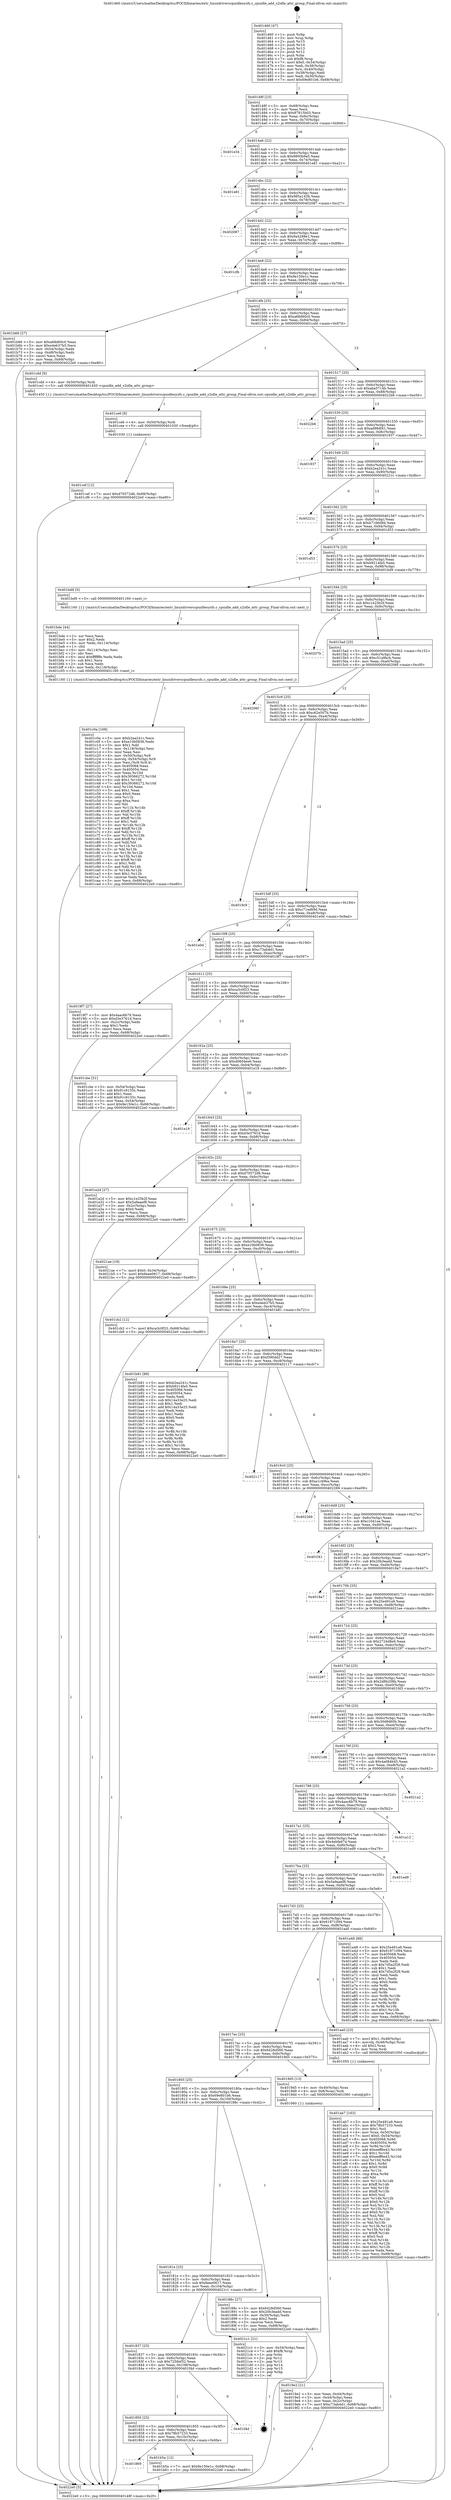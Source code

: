 digraph "0x401460" {
  label = "0x401460 (/mnt/c/Users/mathe/Desktop/tcc/POCII/binaries/extr_linuxdriverscpuidlesysfs.c_cpuidle_add_s2idle_attr_group_Final-ollvm.out::main(0))"
  labelloc = "t"
  node[shape=record]

  Entry [label="",width=0.3,height=0.3,shape=circle,fillcolor=black,style=filled]
  "0x40148f" [label="{
     0x40148f [23]\l
     | [instrs]\l
     &nbsp;&nbsp;0x40148f \<+3\>: mov -0x68(%rbp),%eax\l
     &nbsp;&nbsp;0x401492 \<+2\>: mov %eax,%ecx\l
     &nbsp;&nbsp;0x401494 \<+6\>: sub $0x87815b03,%ecx\l
     &nbsp;&nbsp;0x40149a \<+3\>: mov %eax,-0x6c(%rbp)\l
     &nbsp;&nbsp;0x40149d \<+3\>: mov %ecx,-0x70(%rbp)\l
     &nbsp;&nbsp;0x4014a0 \<+6\>: je 0000000000401e34 \<main+0x9d4\>\l
  }"]
  "0x401e34" [label="{
     0x401e34\l
  }", style=dashed]
  "0x4014a6" [label="{
     0x4014a6 [22]\l
     | [instrs]\l
     &nbsp;&nbsp;0x4014a6 \<+5\>: jmp 00000000004014ab \<main+0x4b\>\l
     &nbsp;&nbsp;0x4014ab \<+3\>: mov -0x6c(%rbp),%eax\l
     &nbsp;&nbsp;0x4014ae \<+5\>: sub $0x9800b9a5,%eax\l
     &nbsp;&nbsp;0x4014b3 \<+3\>: mov %eax,-0x74(%rbp)\l
     &nbsp;&nbsp;0x4014b6 \<+6\>: je 0000000000401e81 \<main+0xa21\>\l
  }"]
  Exit [label="",width=0.3,height=0.3,shape=circle,fillcolor=black,style=filled,peripheries=2]
  "0x401e81" [label="{
     0x401e81\l
  }", style=dashed]
  "0x4014bc" [label="{
     0x4014bc [22]\l
     | [instrs]\l
     &nbsp;&nbsp;0x4014bc \<+5\>: jmp 00000000004014c1 \<main+0x61\>\l
     &nbsp;&nbsp;0x4014c1 \<+3\>: mov -0x6c(%rbp),%eax\l
     &nbsp;&nbsp;0x4014c4 \<+5\>: sub $0x985a143b,%eax\l
     &nbsp;&nbsp;0x4014c9 \<+3\>: mov %eax,-0x78(%rbp)\l
     &nbsp;&nbsp;0x4014cc \<+6\>: je 0000000000402087 \<main+0xc27\>\l
  }"]
  "0x401cef" [label="{
     0x401cef [12]\l
     | [instrs]\l
     &nbsp;&nbsp;0x401cef \<+7\>: movl $0xd70572d6,-0x68(%rbp)\l
     &nbsp;&nbsp;0x401cf6 \<+5\>: jmp 00000000004022e0 \<main+0xe80\>\l
  }"]
  "0x402087" [label="{
     0x402087\l
  }", style=dashed]
  "0x4014d2" [label="{
     0x4014d2 [22]\l
     | [instrs]\l
     &nbsp;&nbsp;0x4014d2 \<+5\>: jmp 00000000004014d7 \<main+0x77\>\l
     &nbsp;&nbsp;0x4014d7 \<+3\>: mov -0x6c(%rbp),%eax\l
     &nbsp;&nbsp;0x4014da \<+5\>: sub $0x9a4288e1,%eax\l
     &nbsp;&nbsp;0x4014df \<+3\>: mov %eax,-0x7c(%rbp)\l
     &nbsp;&nbsp;0x4014e2 \<+6\>: je 0000000000401cfb \<main+0x89b\>\l
  }"]
  "0x401ce6" [label="{
     0x401ce6 [9]\l
     | [instrs]\l
     &nbsp;&nbsp;0x401ce6 \<+4\>: mov -0x50(%rbp),%rdi\l
     &nbsp;&nbsp;0x401cea \<+5\>: call 0000000000401030 \<free@plt\>\l
     | [calls]\l
     &nbsp;&nbsp;0x401030 \{1\} (unknown)\l
  }"]
  "0x401cfb" [label="{
     0x401cfb\l
  }", style=dashed]
  "0x4014e8" [label="{
     0x4014e8 [22]\l
     | [instrs]\l
     &nbsp;&nbsp;0x4014e8 \<+5\>: jmp 00000000004014ed \<main+0x8d\>\l
     &nbsp;&nbsp;0x4014ed \<+3\>: mov -0x6c(%rbp),%eax\l
     &nbsp;&nbsp;0x4014f0 \<+5\>: sub $0x9e150e1c,%eax\l
     &nbsp;&nbsp;0x4014f5 \<+3\>: mov %eax,-0x80(%rbp)\l
     &nbsp;&nbsp;0x4014f8 \<+6\>: je 0000000000401b66 \<main+0x706\>\l
  }"]
  "0x401c0a" [label="{
     0x401c0a [168]\l
     | [instrs]\l
     &nbsp;&nbsp;0x401c0a \<+5\>: mov $0xb2ea241c,%ecx\l
     &nbsp;&nbsp;0x401c0f \<+5\>: mov $0xe10b0836,%edx\l
     &nbsp;&nbsp;0x401c14 \<+3\>: mov $0x1,%dil\l
     &nbsp;&nbsp;0x401c17 \<+6\>: mov -0x118(%rbp),%esi\l
     &nbsp;&nbsp;0x401c1d \<+3\>: imul %eax,%esi\l
     &nbsp;&nbsp;0x401c20 \<+4\>: mov -0x50(%rbp),%r8\l
     &nbsp;&nbsp;0x401c24 \<+4\>: movslq -0x54(%rbp),%r9\l
     &nbsp;&nbsp;0x401c28 \<+4\>: mov %esi,(%r8,%r9,4)\l
     &nbsp;&nbsp;0x401c2c \<+7\>: mov 0x405068,%eax\l
     &nbsp;&nbsp;0x401c33 \<+7\>: mov 0x405054,%esi\l
     &nbsp;&nbsp;0x401c3a \<+3\>: mov %eax,%r10d\l
     &nbsp;&nbsp;0x401c3d \<+7\>: sub $0x39366272,%r10d\l
     &nbsp;&nbsp;0x401c44 \<+4\>: sub $0x1,%r10d\l
     &nbsp;&nbsp;0x401c48 \<+7\>: add $0x39366272,%r10d\l
     &nbsp;&nbsp;0x401c4f \<+4\>: imul %r10d,%eax\l
     &nbsp;&nbsp;0x401c53 \<+3\>: and $0x1,%eax\l
     &nbsp;&nbsp;0x401c56 \<+3\>: cmp $0x0,%eax\l
     &nbsp;&nbsp;0x401c59 \<+4\>: sete %r11b\l
     &nbsp;&nbsp;0x401c5d \<+3\>: cmp $0xa,%esi\l
     &nbsp;&nbsp;0x401c60 \<+3\>: setl %bl\l
     &nbsp;&nbsp;0x401c63 \<+3\>: mov %r11b,%r14b\l
     &nbsp;&nbsp;0x401c66 \<+4\>: xor $0xff,%r14b\l
     &nbsp;&nbsp;0x401c6a \<+3\>: mov %bl,%r15b\l
     &nbsp;&nbsp;0x401c6d \<+4\>: xor $0xff,%r15b\l
     &nbsp;&nbsp;0x401c71 \<+4\>: xor $0x1,%dil\l
     &nbsp;&nbsp;0x401c75 \<+3\>: mov %r14b,%r12b\l
     &nbsp;&nbsp;0x401c78 \<+4\>: and $0xff,%r12b\l
     &nbsp;&nbsp;0x401c7c \<+3\>: and %dil,%r11b\l
     &nbsp;&nbsp;0x401c7f \<+3\>: mov %r15b,%r13b\l
     &nbsp;&nbsp;0x401c82 \<+4\>: and $0xff,%r13b\l
     &nbsp;&nbsp;0x401c86 \<+3\>: and %dil,%bl\l
     &nbsp;&nbsp;0x401c89 \<+3\>: or %r11b,%r12b\l
     &nbsp;&nbsp;0x401c8c \<+3\>: or %bl,%r13b\l
     &nbsp;&nbsp;0x401c8f \<+3\>: xor %r13b,%r12b\l
     &nbsp;&nbsp;0x401c92 \<+3\>: or %r15b,%r14b\l
     &nbsp;&nbsp;0x401c95 \<+4\>: xor $0xff,%r14b\l
     &nbsp;&nbsp;0x401c99 \<+4\>: or $0x1,%dil\l
     &nbsp;&nbsp;0x401c9d \<+3\>: and %dil,%r14b\l
     &nbsp;&nbsp;0x401ca0 \<+3\>: or %r14b,%r12b\l
     &nbsp;&nbsp;0x401ca3 \<+4\>: test $0x1,%r12b\l
     &nbsp;&nbsp;0x401ca7 \<+3\>: cmovne %edx,%ecx\l
     &nbsp;&nbsp;0x401caa \<+3\>: mov %ecx,-0x68(%rbp)\l
     &nbsp;&nbsp;0x401cad \<+5\>: jmp 00000000004022e0 \<main+0xe80\>\l
  }"]
  "0x401b66" [label="{
     0x401b66 [27]\l
     | [instrs]\l
     &nbsp;&nbsp;0x401b66 \<+5\>: mov $0xa68d60c0,%eax\l
     &nbsp;&nbsp;0x401b6b \<+5\>: mov $0xe4eb37b5,%ecx\l
     &nbsp;&nbsp;0x401b70 \<+3\>: mov -0x54(%rbp),%edx\l
     &nbsp;&nbsp;0x401b73 \<+3\>: cmp -0x48(%rbp),%edx\l
     &nbsp;&nbsp;0x401b76 \<+3\>: cmovl %ecx,%eax\l
     &nbsp;&nbsp;0x401b79 \<+3\>: mov %eax,-0x68(%rbp)\l
     &nbsp;&nbsp;0x401b7c \<+5\>: jmp 00000000004022e0 \<main+0xe80\>\l
  }"]
  "0x4014fe" [label="{
     0x4014fe [25]\l
     | [instrs]\l
     &nbsp;&nbsp;0x4014fe \<+5\>: jmp 0000000000401503 \<main+0xa3\>\l
     &nbsp;&nbsp;0x401503 \<+3\>: mov -0x6c(%rbp),%eax\l
     &nbsp;&nbsp;0x401506 \<+5\>: sub $0xa68d60c0,%eax\l
     &nbsp;&nbsp;0x40150b \<+6\>: mov %eax,-0x84(%rbp)\l
     &nbsp;&nbsp;0x401511 \<+6\>: je 0000000000401cdd \<main+0x87d\>\l
  }"]
  "0x401bde" [label="{
     0x401bde [44]\l
     | [instrs]\l
     &nbsp;&nbsp;0x401bde \<+2\>: xor %ecx,%ecx\l
     &nbsp;&nbsp;0x401be0 \<+5\>: mov $0x2,%edx\l
     &nbsp;&nbsp;0x401be5 \<+6\>: mov %edx,-0x114(%rbp)\l
     &nbsp;&nbsp;0x401beb \<+1\>: cltd\l
     &nbsp;&nbsp;0x401bec \<+6\>: mov -0x114(%rbp),%esi\l
     &nbsp;&nbsp;0x401bf2 \<+2\>: idiv %esi\l
     &nbsp;&nbsp;0x401bf4 \<+6\>: imul $0xfffffffe,%edx,%edx\l
     &nbsp;&nbsp;0x401bfa \<+3\>: sub $0x1,%ecx\l
     &nbsp;&nbsp;0x401bfd \<+2\>: sub %ecx,%edx\l
     &nbsp;&nbsp;0x401bff \<+6\>: mov %edx,-0x118(%rbp)\l
     &nbsp;&nbsp;0x401c05 \<+5\>: call 0000000000401160 \<next_i\>\l
     | [calls]\l
     &nbsp;&nbsp;0x401160 \{1\} (/mnt/c/Users/mathe/Desktop/tcc/POCII/binaries/extr_linuxdriverscpuidlesysfs.c_cpuidle_add_s2idle_attr_group_Final-ollvm.out::next_i)\l
  }"]
  "0x401cdd" [label="{
     0x401cdd [9]\l
     | [instrs]\l
     &nbsp;&nbsp;0x401cdd \<+4\>: mov -0x50(%rbp),%rdi\l
     &nbsp;&nbsp;0x401ce1 \<+5\>: call 0000000000401450 \<cpuidle_add_s2idle_attr_group\>\l
     | [calls]\l
     &nbsp;&nbsp;0x401450 \{1\} (/mnt/c/Users/mathe/Desktop/tcc/POCII/binaries/extr_linuxdriverscpuidlesysfs.c_cpuidle_add_s2idle_attr_group_Final-ollvm.out::cpuidle_add_s2idle_attr_group)\l
  }"]
  "0x401517" [label="{
     0x401517 [25]\l
     | [instrs]\l
     &nbsp;&nbsp;0x401517 \<+5\>: jmp 000000000040151c \<main+0xbc\>\l
     &nbsp;&nbsp;0x40151c \<+3\>: mov -0x6c(%rbp),%eax\l
     &nbsp;&nbsp;0x40151f \<+5\>: sub $0xaba5714b,%eax\l
     &nbsp;&nbsp;0x401524 \<+6\>: mov %eax,-0x88(%rbp)\l
     &nbsp;&nbsp;0x40152a \<+6\>: je 00000000004022b6 \<main+0xe56\>\l
  }"]
  "0x401869" [label="{
     0x401869\l
  }", style=dashed]
  "0x4022b6" [label="{
     0x4022b6\l
  }", style=dashed]
  "0x401530" [label="{
     0x401530 [25]\l
     | [instrs]\l
     &nbsp;&nbsp;0x401530 \<+5\>: jmp 0000000000401535 \<main+0xd5\>\l
     &nbsp;&nbsp;0x401535 \<+3\>: mov -0x6c(%rbp),%eax\l
     &nbsp;&nbsp;0x401538 \<+5\>: sub $0xad98df41,%eax\l
     &nbsp;&nbsp;0x40153d \<+6\>: mov %eax,-0x8c(%rbp)\l
     &nbsp;&nbsp;0x401543 \<+6\>: je 0000000000401937 \<main+0x4d7\>\l
  }"]
  "0x401b5a" [label="{
     0x401b5a [12]\l
     | [instrs]\l
     &nbsp;&nbsp;0x401b5a \<+7\>: movl $0x9e150e1c,-0x68(%rbp)\l
     &nbsp;&nbsp;0x401b61 \<+5\>: jmp 00000000004022e0 \<main+0xe80\>\l
  }"]
  "0x401937" [label="{
     0x401937\l
  }", style=dashed]
  "0x401549" [label="{
     0x401549 [25]\l
     | [instrs]\l
     &nbsp;&nbsp;0x401549 \<+5\>: jmp 000000000040154e \<main+0xee\>\l
     &nbsp;&nbsp;0x40154e \<+3\>: mov -0x6c(%rbp),%eax\l
     &nbsp;&nbsp;0x401551 \<+5\>: sub $0xb2ea241c,%eax\l
     &nbsp;&nbsp;0x401556 \<+6\>: mov %eax,-0x90(%rbp)\l
     &nbsp;&nbsp;0x40155c \<+6\>: je 000000000040221c \<main+0xdbc\>\l
  }"]
  "0x401850" [label="{
     0x401850 [25]\l
     | [instrs]\l
     &nbsp;&nbsp;0x401850 \<+5\>: jmp 0000000000401855 \<main+0x3f5\>\l
     &nbsp;&nbsp;0x401855 \<+3\>: mov -0x6c(%rbp),%eax\l
     &nbsp;&nbsp;0x401858 \<+5\>: sub $0x78b57233,%eax\l
     &nbsp;&nbsp;0x40185d \<+6\>: mov %eax,-0x10c(%rbp)\l
     &nbsp;&nbsp;0x401863 \<+6\>: je 0000000000401b5a \<main+0x6fa\>\l
  }"]
  "0x40221c" [label="{
     0x40221c\l
  }", style=dashed]
  "0x401562" [label="{
     0x401562 [25]\l
     | [instrs]\l
     &nbsp;&nbsp;0x401562 \<+5\>: jmp 0000000000401567 \<main+0x107\>\l
     &nbsp;&nbsp;0x401567 \<+3\>: mov -0x6c(%rbp),%eax\l
     &nbsp;&nbsp;0x40156a \<+5\>: sub $0xb7166d9d,%eax\l
     &nbsp;&nbsp;0x40156f \<+6\>: mov %eax,-0x94(%rbp)\l
     &nbsp;&nbsp;0x401575 \<+6\>: je 0000000000401d53 \<main+0x8f3\>\l
  }"]
  "0x401f4d" [label="{
     0x401f4d\l
  }", style=dashed]
  "0x401d53" [label="{
     0x401d53\l
  }", style=dashed]
  "0x40157b" [label="{
     0x40157b [25]\l
     | [instrs]\l
     &nbsp;&nbsp;0x40157b \<+5\>: jmp 0000000000401580 \<main+0x120\>\l
     &nbsp;&nbsp;0x401580 \<+3\>: mov -0x6c(%rbp),%eax\l
     &nbsp;&nbsp;0x401583 \<+5\>: sub $0xb9214fa5,%eax\l
     &nbsp;&nbsp;0x401588 \<+6\>: mov %eax,-0x98(%rbp)\l
     &nbsp;&nbsp;0x40158e \<+6\>: je 0000000000401bd9 \<main+0x779\>\l
  }"]
  "0x401837" [label="{
     0x401837 [25]\l
     | [instrs]\l
     &nbsp;&nbsp;0x401837 \<+5\>: jmp 000000000040183c \<main+0x3dc\>\l
     &nbsp;&nbsp;0x40183c \<+3\>: mov -0x6c(%rbp),%eax\l
     &nbsp;&nbsp;0x40183f \<+5\>: sub $0x7258ef32,%eax\l
     &nbsp;&nbsp;0x401844 \<+6\>: mov %eax,-0x108(%rbp)\l
     &nbsp;&nbsp;0x40184a \<+6\>: je 0000000000401f4d \<main+0xaed\>\l
  }"]
  "0x401bd9" [label="{
     0x401bd9 [5]\l
     | [instrs]\l
     &nbsp;&nbsp;0x401bd9 \<+5\>: call 0000000000401160 \<next_i\>\l
     | [calls]\l
     &nbsp;&nbsp;0x401160 \{1\} (/mnt/c/Users/mathe/Desktop/tcc/POCII/binaries/extr_linuxdriverscpuidlesysfs.c_cpuidle_add_s2idle_attr_group_Final-ollvm.out::next_i)\l
  }"]
  "0x401594" [label="{
     0x401594 [25]\l
     | [instrs]\l
     &nbsp;&nbsp;0x401594 \<+5\>: jmp 0000000000401599 \<main+0x139\>\l
     &nbsp;&nbsp;0x401599 \<+3\>: mov -0x6c(%rbp),%eax\l
     &nbsp;&nbsp;0x40159c \<+5\>: sub $0xc1e25b2f,%eax\l
     &nbsp;&nbsp;0x4015a1 \<+6\>: mov %eax,-0x9c(%rbp)\l
     &nbsp;&nbsp;0x4015a7 \<+6\>: je 000000000040207b \<main+0xc1b\>\l
  }"]
  "0x4021c1" [label="{
     0x4021c1 [21]\l
     | [instrs]\l
     &nbsp;&nbsp;0x4021c1 \<+3\>: mov -0x34(%rbp),%eax\l
     &nbsp;&nbsp;0x4021c4 \<+7\>: add $0xf8,%rsp\l
     &nbsp;&nbsp;0x4021cb \<+1\>: pop %rbx\l
     &nbsp;&nbsp;0x4021cc \<+2\>: pop %r12\l
     &nbsp;&nbsp;0x4021ce \<+2\>: pop %r13\l
     &nbsp;&nbsp;0x4021d0 \<+2\>: pop %r14\l
     &nbsp;&nbsp;0x4021d2 \<+2\>: pop %r15\l
     &nbsp;&nbsp;0x4021d4 \<+1\>: pop %rbp\l
     &nbsp;&nbsp;0x4021d5 \<+1\>: ret\l
  }"]
  "0x40207b" [label="{
     0x40207b\l
  }", style=dashed]
  "0x4015ad" [label="{
     0x4015ad [25]\l
     | [instrs]\l
     &nbsp;&nbsp;0x4015ad \<+5\>: jmp 00000000004015b2 \<main+0x152\>\l
     &nbsp;&nbsp;0x4015b2 \<+3\>: mov -0x6c(%rbp),%eax\l
     &nbsp;&nbsp;0x4015b5 \<+5\>: sub $0xc51a9bcb,%eax\l
     &nbsp;&nbsp;0x4015ba \<+6\>: mov %eax,-0xa0(%rbp)\l
     &nbsp;&nbsp;0x4015c0 \<+6\>: je 000000000040206f \<main+0xc0f\>\l
  }"]
  "0x401ab7" [label="{
     0x401ab7 [163]\l
     | [instrs]\l
     &nbsp;&nbsp;0x401ab7 \<+5\>: mov $0x25e491a9,%ecx\l
     &nbsp;&nbsp;0x401abc \<+5\>: mov $0x78b57233,%edx\l
     &nbsp;&nbsp;0x401ac1 \<+3\>: mov $0x1,%sil\l
     &nbsp;&nbsp;0x401ac4 \<+4\>: mov %rax,-0x50(%rbp)\l
     &nbsp;&nbsp;0x401ac8 \<+7\>: movl $0x0,-0x54(%rbp)\l
     &nbsp;&nbsp;0x401acf \<+8\>: mov 0x405068,%r8d\l
     &nbsp;&nbsp;0x401ad7 \<+8\>: mov 0x405054,%r9d\l
     &nbsp;&nbsp;0x401adf \<+3\>: mov %r8d,%r10d\l
     &nbsp;&nbsp;0x401ae2 \<+7\>: add $0xeeff6e43,%r10d\l
     &nbsp;&nbsp;0x401ae9 \<+4\>: sub $0x1,%r10d\l
     &nbsp;&nbsp;0x401aed \<+7\>: sub $0xeeff6e43,%r10d\l
     &nbsp;&nbsp;0x401af4 \<+4\>: imul %r10d,%r8d\l
     &nbsp;&nbsp;0x401af8 \<+4\>: and $0x1,%r8d\l
     &nbsp;&nbsp;0x401afc \<+4\>: cmp $0x0,%r8d\l
     &nbsp;&nbsp;0x401b00 \<+4\>: sete %r11b\l
     &nbsp;&nbsp;0x401b04 \<+4\>: cmp $0xa,%r9d\l
     &nbsp;&nbsp;0x401b08 \<+3\>: setl %bl\l
     &nbsp;&nbsp;0x401b0b \<+3\>: mov %r11b,%r14b\l
     &nbsp;&nbsp;0x401b0e \<+4\>: xor $0xff,%r14b\l
     &nbsp;&nbsp;0x401b12 \<+3\>: mov %bl,%r15b\l
     &nbsp;&nbsp;0x401b15 \<+4\>: xor $0xff,%r15b\l
     &nbsp;&nbsp;0x401b19 \<+4\>: xor $0x0,%sil\l
     &nbsp;&nbsp;0x401b1d \<+3\>: mov %r14b,%r12b\l
     &nbsp;&nbsp;0x401b20 \<+4\>: and $0x0,%r12b\l
     &nbsp;&nbsp;0x401b24 \<+3\>: and %sil,%r11b\l
     &nbsp;&nbsp;0x401b27 \<+3\>: mov %r15b,%r13b\l
     &nbsp;&nbsp;0x401b2a \<+4\>: and $0x0,%r13b\l
     &nbsp;&nbsp;0x401b2e \<+3\>: and %sil,%bl\l
     &nbsp;&nbsp;0x401b31 \<+3\>: or %r11b,%r12b\l
     &nbsp;&nbsp;0x401b34 \<+3\>: or %bl,%r13b\l
     &nbsp;&nbsp;0x401b37 \<+3\>: xor %r13b,%r12b\l
     &nbsp;&nbsp;0x401b3a \<+3\>: or %r15b,%r14b\l
     &nbsp;&nbsp;0x401b3d \<+4\>: xor $0xff,%r14b\l
     &nbsp;&nbsp;0x401b41 \<+4\>: or $0x0,%sil\l
     &nbsp;&nbsp;0x401b45 \<+3\>: and %sil,%r14b\l
     &nbsp;&nbsp;0x401b48 \<+3\>: or %r14b,%r12b\l
     &nbsp;&nbsp;0x401b4b \<+4\>: test $0x1,%r12b\l
     &nbsp;&nbsp;0x401b4f \<+3\>: cmovne %edx,%ecx\l
     &nbsp;&nbsp;0x401b52 \<+3\>: mov %ecx,-0x68(%rbp)\l
     &nbsp;&nbsp;0x401b55 \<+5\>: jmp 00000000004022e0 \<main+0xe80\>\l
  }"]
  "0x40206f" [label="{
     0x40206f\l
  }", style=dashed]
  "0x4015c6" [label="{
     0x4015c6 [25]\l
     | [instrs]\l
     &nbsp;&nbsp;0x4015c6 \<+5\>: jmp 00000000004015cb \<main+0x16b\>\l
     &nbsp;&nbsp;0x4015cb \<+3\>: mov -0x6c(%rbp),%eax\l
     &nbsp;&nbsp;0x4015ce \<+5\>: sub $0xc62e507b,%eax\l
     &nbsp;&nbsp;0x4015d3 \<+6\>: mov %eax,-0xa4(%rbp)\l
     &nbsp;&nbsp;0x4015d9 \<+6\>: je 00000000004019c9 \<main+0x569\>\l
  }"]
  "0x4019e2" [label="{
     0x4019e2 [21]\l
     | [instrs]\l
     &nbsp;&nbsp;0x4019e2 \<+3\>: mov %eax,-0x44(%rbp)\l
     &nbsp;&nbsp;0x4019e5 \<+3\>: mov -0x44(%rbp),%eax\l
     &nbsp;&nbsp;0x4019e8 \<+3\>: mov %eax,-0x2c(%rbp)\l
     &nbsp;&nbsp;0x4019eb \<+7\>: movl $0xc73ab4d1,-0x68(%rbp)\l
     &nbsp;&nbsp;0x4019f2 \<+5\>: jmp 00000000004022e0 \<main+0xe80\>\l
  }"]
  "0x4019c9" [label="{
     0x4019c9\l
  }", style=dashed]
  "0x4015df" [label="{
     0x4015df [25]\l
     | [instrs]\l
     &nbsp;&nbsp;0x4015df \<+5\>: jmp 00000000004015e4 \<main+0x184\>\l
     &nbsp;&nbsp;0x4015e4 \<+3\>: mov -0x6c(%rbp),%eax\l
     &nbsp;&nbsp;0x4015e7 \<+5\>: sub $0xc71ed69d,%eax\l
     &nbsp;&nbsp;0x4015ec \<+6\>: mov %eax,-0xa8(%rbp)\l
     &nbsp;&nbsp;0x4015f2 \<+6\>: je 0000000000401e0d \<main+0x9ad\>\l
  }"]
  "0x401460" [label="{
     0x401460 [47]\l
     | [instrs]\l
     &nbsp;&nbsp;0x401460 \<+1\>: push %rbp\l
     &nbsp;&nbsp;0x401461 \<+3\>: mov %rsp,%rbp\l
     &nbsp;&nbsp;0x401464 \<+2\>: push %r15\l
     &nbsp;&nbsp;0x401466 \<+2\>: push %r14\l
     &nbsp;&nbsp;0x401468 \<+2\>: push %r13\l
     &nbsp;&nbsp;0x40146a \<+2\>: push %r12\l
     &nbsp;&nbsp;0x40146c \<+1\>: push %rbx\l
     &nbsp;&nbsp;0x40146d \<+7\>: sub $0xf8,%rsp\l
     &nbsp;&nbsp;0x401474 \<+7\>: movl $0x0,-0x34(%rbp)\l
     &nbsp;&nbsp;0x40147b \<+3\>: mov %edi,-0x38(%rbp)\l
     &nbsp;&nbsp;0x40147e \<+4\>: mov %rsi,-0x40(%rbp)\l
     &nbsp;&nbsp;0x401482 \<+3\>: mov -0x38(%rbp),%edi\l
     &nbsp;&nbsp;0x401485 \<+3\>: mov %edi,-0x30(%rbp)\l
     &nbsp;&nbsp;0x401488 \<+7\>: movl $0x69e801b6,-0x68(%rbp)\l
  }"]
  "0x401e0d" [label="{
     0x401e0d\l
  }", style=dashed]
  "0x4015f8" [label="{
     0x4015f8 [25]\l
     | [instrs]\l
     &nbsp;&nbsp;0x4015f8 \<+5\>: jmp 00000000004015fd \<main+0x19d\>\l
     &nbsp;&nbsp;0x4015fd \<+3\>: mov -0x6c(%rbp),%eax\l
     &nbsp;&nbsp;0x401600 \<+5\>: sub $0xc73ab4d1,%eax\l
     &nbsp;&nbsp;0x401605 \<+6\>: mov %eax,-0xac(%rbp)\l
     &nbsp;&nbsp;0x40160b \<+6\>: je 00000000004019f7 \<main+0x597\>\l
  }"]
  "0x4022e0" [label="{
     0x4022e0 [5]\l
     | [instrs]\l
     &nbsp;&nbsp;0x4022e0 \<+5\>: jmp 000000000040148f \<main+0x2f\>\l
  }"]
  "0x4019f7" [label="{
     0x4019f7 [27]\l
     | [instrs]\l
     &nbsp;&nbsp;0x4019f7 \<+5\>: mov $0x4aac6b79,%eax\l
     &nbsp;&nbsp;0x4019fc \<+5\>: mov $0xd3e3761d,%ecx\l
     &nbsp;&nbsp;0x401a01 \<+3\>: mov -0x2c(%rbp),%edx\l
     &nbsp;&nbsp;0x401a04 \<+3\>: cmp $0x1,%edx\l
     &nbsp;&nbsp;0x401a07 \<+3\>: cmovl %ecx,%eax\l
     &nbsp;&nbsp;0x401a0a \<+3\>: mov %eax,-0x68(%rbp)\l
     &nbsp;&nbsp;0x401a0d \<+5\>: jmp 00000000004022e0 \<main+0xe80\>\l
  }"]
  "0x401611" [label="{
     0x401611 [25]\l
     | [instrs]\l
     &nbsp;&nbsp;0x401611 \<+5\>: jmp 0000000000401616 \<main+0x1b6\>\l
     &nbsp;&nbsp;0x401616 \<+3\>: mov -0x6c(%rbp),%eax\l
     &nbsp;&nbsp;0x401619 \<+5\>: sub $0xca3c0f23,%eax\l
     &nbsp;&nbsp;0x40161e \<+6\>: mov %eax,-0xb0(%rbp)\l
     &nbsp;&nbsp;0x401624 \<+6\>: je 0000000000401cbe \<main+0x85e\>\l
  }"]
  "0x40181e" [label="{
     0x40181e [25]\l
     | [instrs]\l
     &nbsp;&nbsp;0x40181e \<+5\>: jmp 0000000000401823 \<main+0x3c3\>\l
     &nbsp;&nbsp;0x401823 \<+3\>: mov -0x6c(%rbp),%eax\l
     &nbsp;&nbsp;0x401826 \<+5\>: sub $0x6eee0617,%eax\l
     &nbsp;&nbsp;0x40182b \<+6\>: mov %eax,-0x104(%rbp)\l
     &nbsp;&nbsp;0x401831 \<+6\>: je 00000000004021c1 \<main+0xd61\>\l
  }"]
  "0x401cbe" [label="{
     0x401cbe [31]\l
     | [instrs]\l
     &nbsp;&nbsp;0x401cbe \<+3\>: mov -0x54(%rbp),%eax\l
     &nbsp;&nbsp;0x401cc1 \<+5\>: sub $0x91c6155c,%eax\l
     &nbsp;&nbsp;0x401cc6 \<+3\>: add $0x1,%eax\l
     &nbsp;&nbsp;0x401cc9 \<+5\>: add $0x91c6155c,%eax\l
     &nbsp;&nbsp;0x401cce \<+3\>: mov %eax,-0x54(%rbp)\l
     &nbsp;&nbsp;0x401cd1 \<+7\>: movl $0x9e150e1c,-0x68(%rbp)\l
     &nbsp;&nbsp;0x401cd8 \<+5\>: jmp 00000000004022e0 \<main+0xe80\>\l
  }"]
  "0x40162a" [label="{
     0x40162a [25]\l
     | [instrs]\l
     &nbsp;&nbsp;0x40162a \<+5\>: jmp 000000000040162f \<main+0x1cf\>\l
     &nbsp;&nbsp;0x40162f \<+3\>: mov -0x6c(%rbp),%eax\l
     &nbsp;&nbsp;0x401632 \<+5\>: sub $0xd0604ee6,%eax\l
     &nbsp;&nbsp;0x401637 \<+6\>: mov %eax,-0xb4(%rbp)\l
     &nbsp;&nbsp;0x40163d \<+6\>: je 0000000000401e19 \<main+0x9b9\>\l
  }"]
  "0x40188c" [label="{
     0x40188c [27]\l
     | [instrs]\l
     &nbsp;&nbsp;0x40188c \<+5\>: mov $0x6428d560,%eax\l
     &nbsp;&nbsp;0x401891 \<+5\>: mov $0x20b3eadd,%ecx\l
     &nbsp;&nbsp;0x401896 \<+3\>: mov -0x30(%rbp),%edx\l
     &nbsp;&nbsp;0x401899 \<+3\>: cmp $0x2,%edx\l
     &nbsp;&nbsp;0x40189c \<+3\>: cmovne %ecx,%eax\l
     &nbsp;&nbsp;0x40189f \<+3\>: mov %eax,-0x68(%rbp)\l
     &nbsp;&nbsp;0x4018a2 \<+5\>: jmp 00000000004022e0 \<main+0xe80\>\l
  }"]
  "0x401e19" [label="{
     0x401e19\l
  }", style=dashed]
  "0x401643" [label="{
     0x401643 [25]\l
     | [instrs]\l
     &nbsp;&nbsp;0x401643 \<+5\>: jmp 0000000000401648 \<main+0x1e8\>\l
     &nbsp;&nbsp;0x401648 \<+3\>: mov -0x6c(%rbp),%eax\l
     &nbsp;&nbsp;0x40164b \<+5\>: sub $0xd3e3761d,%eax\l
     &nbsp;&nbsp;0x401650 \<+6\>: mov %eax,-0xb8(%rbp)\l
     &nbsp;&nbsp;0x401656 \<+6\>: je 0000000000401a2d \<main+0x5cd\>\l
  }"]
  "0x401805" [label="{
     0x401805 [25]\l
     | [instrs]\l
     &nbsp;&nbsp;0x401805 \<+5\>: jmp 000000000040180a \<main+0x3aa\>\l
     &nbsp;&nbsp;0x40180a \<+3\>: mov -0x6c(%rbp),%eax\l
     &nbsp;&nbsp;0x40180d \<+5\>: sub $0x69e801b6,%eax\l
     &nbsp;&nbsp;0x401812 \<+6\>: mov %eax,-0x100(%rbp)\l
     &nbsp;&nbsp;0x401818 \<+6\>: je 000000000040188c \<main+0x42c\>\l
  }"]
  "0x401a2d" [label="{
     0x401a2d [27]\l
     | [instrs]\l
     &nbsp;&nbsp;0x401a2d \<+5\>: mov $0xc1e25b2f,%eax\l
     &nbsp;&nbsp;0x401a32 \<+5\>: mov $0x5a9aaef8,%ecx\l
     &nbsp;&nbsp;0x401a37 \<+3\>: mov -0x2c(%rbp),%edx\l
     &nbsp;&nbsp;0x401a3a \<+3\>: cmp $0x0,%edx\l
     &nbsp;&nbsp;0x401a3d \<+3\>: cmove %ecx,%eax\l
     &nbsp;&nbsp;0x401a40 \<+3\>: mov %eax,-0x68(%rbp)\l
     &nbsp;&nbsp;0x401a43 \<+5\>: jmp 00000000004022e0 \<main+0xe80\>\l
  }"]
  "0x40165c" [label="{
     0x40165c [25]\l
     | [instrs]\l
     &nbsp;&nbsp;0x40165c \<+5\>: jmp 0000000000401661 \<main+0x201\>\l
     &nbsp;&nbsp;0x401661 \<+3\>: mov -0x6c(%rbp),%eax\l
     &nbsp;&nbsp;0x401664 \<+5\>: sub $0xd70572d6,%eax\l
     &nbsp;&nbsp;0x401669 \<+6\>: mov %eax,-0xbc(%rbp)\l
     &nbsp;&nbsp;0x40166f \<+6\>: je 00000000004021ae \<main+0xd4e\>\l
  }"]
  "0x4019d5" [label="{
     0x4019d5 [13]\l
     | [instrs]\l
     &nbsp;&nbsp;0x4019d5 \<+4\>: mov -0x40(%rbp),%rax\l
     &nbsp;&nbsp;0x4019d9 \<+4\>: mov 0x8(%rax),%rdi\l
     &nbsp;&nbsp;0x4019dd \<+5\>: call 0000000000401060 \<atoi@plt\>\l
     | [calls]\l
     &nbsp;&nbsp;0x401060 \{1\} (unknown)\l
  }"]
  "0x4021ae" [label="{
     0x4021ae [19]\l
     | [instrs]\l
     &nbsp;&nbsp;0x4021ae \<+7\>: movl $0x0,-0x34(%rbp)\l
     &nbsp;&nbsp;0x4021b5 \<+7\>: movl $0x6eee0617,-0x68(%rbp)\l
     &nbsp;&nbsp;0x4021bc \<+5\>: jmp 00000000004022e0 \<main+0xe80\>\l
  }"]
  "0x401675" [label="{
     0x401675 [25]\l
     | [instrs]\l
     &nbsp;&nbsp;0x401675 \<+5\>: jmp 000000000040167a \<main+0x21a\>\l
     &nbsp;&nbsp;0x40167a \<+3\>: mov -0x6c(%rbp),%eax\l
     &nbsp;&nbsp;0x40167d \<+5\>: sub $0xe10b0836,%eax\l
     &nbsp;&nbsp;0x401682 \<+6\>: mov %eax,-0xc0(%rbp)\l
     &nbsp;&nbsp;0x401688 \<+6\>: je 0000000000401cb2 \<main+0x852\>\l
  }"]
  "0x4017ec" [label="{
     0x4017ec [25]\l
     | [instrs]\l
     &nbsp;&nbsp;0x4017ec \<+5\>: jmp 00000000004017f1 \<main+0x391\>\l
     &nbsp;&nbsp;0x4017f1 \<+3\>: mov -0x6c(%rbp),%eax\l
     &nbsp;&nbsp;0x4017f4 \<+5\>: sub $0x6428d560,%eax\l
     &nbsp;&nbsp;0x4017f9 \<+6\>: mov %eax,-0xfc(%rbp)\l
     &nbsp;&nbsp;0x4017ff \<+6\>: je 00000000004019d5 \<main+0x575\>\l
  }"]
  "0x401cb2" [label="{
     0x401cb2 [12]\l
     | [instrs]\l
     &nbsp;&nbsp;0x401cb2 \<+7\>: movl $0xca3c0f23,-0x68(%rbp)\l
     &nbsp;&nbsp;0x401cb9 \<+5\>: jmp 00000000004022e0 \<main+0xe80\>\l
  }"]
  "0x40168e" [label="{
     0x40168e [25]\l
     | [instrs]\l
     &nbsp;&nbsp;0x40168e \<+5\>: jmp 0000000000401693 \<main+0x233\>\l
     &nbsp;&nbsp;0x401693 \<+3\>: mov -0x6c(%rbp),%eax\l
     &nbsp;&nbsp;0x401696 \<+5\>: sub $0xe4eb37b5,%eax\l
     &nbsp;&nbsp;0x40169b \<+6\>: mov %eax,-0xc4(%rbp)\l
     &nbsp;&nbsp;0x4016a1 \<+6\>: je 0000000000401b81 \<main+0x721\>\l
  }"]
  "0x401aa0" [label="{
     0x401aa0 [23]\l
     | [instrs]\l
     &nbsp;&nbsp;0x401aa0 \<+7\>: movl $0x1,-0x48(%rbp)\l
     &nbsp;&nbsp;0x401aa7 \<+4\>: movslq -0x48(%rbp),%rax\l
     &nbsp;&nbsp;0x401aab \<+4\>: shl $0x2,%rax\l
     &nbsp;&nbsp;0x401aaf \<+3\>: mov %rax,%rdi\l
     &nbsp;&nbsp;0x401ab2 \<+5\>: call 0000000000401050 \<malloc@plt\>\l
     | [calls]\l
     &nbsp;&nbsp;0x401050 \{1\} (unknown)\l
  }"]
  "0x401b81" [label="{
     0x401b81 [88]\l
     | [instrs]\l
     &nbsp;&nbsp;0x401b81 \<+5\>: mov $0xb2ea241c,%eax\l
     &nbsp;&nbsp;0x401b86 \<+5\>: mov $0xb9214fa5,%ecx\l
     &nbsp;&nbsp;0x401b8b \<+7\>: mov 0x405068,%edx\l
     &nbsp;&nbsp;0x401b92 \<+7\>: mov 0x405054,%esi\l
     &nbsp;&nbsp;0x401b99 \<+2\>: mov %edx,%edi\l
     &nbsp;&nbsp;0x401b9b \<+6\>: sub $0x14a33e25,%edi\l
     &nbsp;&nbsp;0x401ba1 \<+3\>: sub $0x1,%edi\l
     &nbsp;&nbsp;0x401ba4 \<+6\>: add $0x14a33e25,%edi\l
     &nbsp;&nbsp;0x401baa \<+3\>: imul %edi,%edx\l
     &nbsp;&nbsp;0x401bad \<+3\>: and $0x1,%edx\l
     &nbsp;&nbsp;0x401bb0 \<+3\>: cmp $0x0,%edx\l
     &nbsp;&nbsp;0x401bb3 \<+4\>: sete %r8b\l
     &nbsp;&nbsp;0x401bb7 \<+3\>: cmp $0xa,%esi\l
     &nbsp;&nbsp;0x401bba \<+4\>: setl %r9b\l
     &nbsp;&nbsp;0x401bbe \<+3\>: mov %r8b,%r10b\l
     &nbsp;&nbsp;0x401bc1 \<+3\>: and %r9b,%r10b\l
     &nbsp;&nbsp;0x401bc4 \<+3\>: xor %r9b,%r8b\l
     &nbsp;&nbsp;0x401bc7 \<+3\>: or %r8b,%r10b\l
     &nbsp;&nbsp;0x401bca \<+4\>: test $0x1,%r10b\l
     &nbsp;&nbsp;0x401bce \<+3\>: cmovne %ecx,%eax\l
     &nbsp;&nbsp;0x401bd1 \<+3\>: mov %eax,-0x68(%rbp)\l
     &nbsp;&nbsp;0x401bd4 \<+5\>: jmp 00000000004022e0 \<main+0xe80\>\l
  }"]
  "0x4016a7" [label="{
     0x4016a7 [25]\l
     | [instrs]\l
     &nbsp;&nbsp;0x4016a7 \<+5\>: jmp 00000000004016ac \<main+0x24c\>\l
     &nbsp;&nbsp;0x4016ac \<+3\>: mov -0x6c(%rbp),%eax\l
     &nbsp;&nbsp;0x4016af \<+5\>: sub $0xf390dd27,%eax\l
     &nbsp;&nbsp;0x4016b4 \<+6\>: mov %eax,-0xc8(%rbp)\l
     &nbsp;&nbsp;0x4016ba \<+6\>: je 0000000000402117 \<main+0xcb7\>\l
  }"]
  "0x4017d3" [label="{
     0x4017d3 [25]\l
     | [instrs]\l
     &nbsp;&nbsp;0x4017d3 \<+5\>: jmp 00000000004017d8 \<main+0x378\>\l
     &nbsp;&nbsp;0x4017d8 \<+3\>: mov -0x6c(%rbp),%eax\l
     &nbsp;&nbsp;0x4017db \<+5\>: sub $0x61871094,%eax\l
     &nbsp;&nbsp;0x4017e0 \<+6\>: mov %eax,-0xf8(%rbp)\l
     &nbsp;&nbsp;0x4017e6 \<+6\>: je 0000000000401aa0 \<main+0x640\>\l
  }"]
  "0x402117" [label="{
     0x402117\l
  }", style=dashed]
  "0x4016c0" [label="{
     0x4016c0 [25]\l
     | [instrs]\l
     &nbsp;&nbsp;0x4016c0 \<+5\>: jmp 00000000004016c5 \<main+0x265\>\l
     &nbsp;&nbsp;0x4016c5 \<+3\>: mov -0x6c(%rbp),%eax\l
     &nbsp;&nbsp;0x4016c8 \<+5\>: sub $0xa1c49ba,%eax\l
     &nbsp;&nbsp;0x4016cd \<+6\>: mov %eax,-0xcc(%rbp)\l
     &nbsp;&nbsp;0x4016d3 \<+6\>: je 0000000000402269 \<main+0xe09\>\l
  }"]
  "0x401a48" [label="{
     0x401a48 [88]\l
     | [instrs]\l
     &nbsp;&nbsp;0x401a48 \<+5\>: mov $0x25e491a9,%eax\l
     &nbsp;&nbsp;0x401a4d \<+5\>: mov $0x61871094,%ecx\l
     &nbsp;&nbsp;0x401a52 \<+7\>: mov 0x405068,%edx\l
     &nbsp;&nbsp;0x401a59 \<+7\>: mov 0x405054,%esi\l
     &nbsp;&nbsp;0x401a60 \<+2\>: mov %edx,%edi\l
     &nbsp;&nbsp;0x401a62 \<+6\>: sub $0x7d5a2f28,%edi\l
     &nbsp;&nbsp;0x401a68 \<+3\>: sub $0x1,%edi\l
     &nbsp;&nbsp;0x401a6b \<+6\>: add $0x7d5a2f28,%edi\l
     &nbsp;&nbsp;0x401a71 \<+3\>: imul %edi,%edx\l
     &nbsp;&nbsp;0x401a74 \<+3\>: and $0x1,%edx\l
     &nbsp;&nbsp;0x401a77 \<+3\>: cmp $0x0,%edx\l
     &nbsp;&nbsp;0x401a7a \<+4\>: sete %r8b\l
     &nbsp;&nbsp;0x401a7e \<+3\>: cmp $0xa,%esi\l
     &nbsp;&nbsp;0x401a81 \<+4\>: setl %r9b\l
     &nbsp;&nbsp;0x401a85 \<+3\>: mov %r8b,%r10b\l
     &nbsp;&nbsp;0x401a88 \<+3\>: and %r9b,%r10b\l
     &nbsp;&nbsp;0x401a8b \<+3\>: xor %r9b,%r8b\l
     &nbsp;&nbsp;0x401a8e \<+3\>: or %r8b,%r10b\l
     &nbsp;&nbsp;0x401a91 \<+4\>: test $0x1,%r10b\l
     &nbsp;&nbsp;0x401a95 \<+3\>: cmovne %ecx,%eax\l
     &nbsp;&nbsp;0x401a98 \<+3\>: mov %eax,-0x68(%rbp)\l
     &nbsp;&nbsp;0x401a9b \<+5\>: jmp 00000000004022e0 \<main+0xe80\>\l
  }"]
  "0x402269" [label="{
     0x402269\l
  }", style=dashed]
  "0x4016d9" [label="{
     0x4016d9 [25]\l
     | [instrs]\l
     &nbsp;&nbsp;0x4016d9 \<+5\>: jmp 00000000004016de \<main+0x27e\>\l
     &nbsp;&nbsp;0x4016de \<+3\>: mov -0x6c(%rbp),%eax\l
     &nbsp;&nbsp;0x4016e1 \<+5\>: sub $0xc1041ee,%eax\l
     &nbsp;&nbsp;0x4016e6 \<+6\>: mov %eax,-0xd0(%rbp)\l
     &nbsp;&nbsp;0x4016ec \<+6\>: je 0000000000401f41 \<main+0xae1\>\l
  }"]
  "0x4017ba" [label="{
     0x4017ba [25]\l
     | [instrs]\l
     &nbsp;&nbsp;0x4017ba \<+5\>: jmp 00000000004017bf \<main+0x35f\>\l
     &nbsp;&nbsp;0x4017bf \<+3\>: mov -0x6c(%rbp),%eax\l
     &nbsp;&nbsp;0x4017c2 \<+5\>: sub $0x5a9aaef8,%eax\l
     &nbsp;&nbsp;0x4017c7 \<+6\>: mov %eax,-0xf4(%rbp)\l
     &nbsp;&nbsp;0x4017cd \<+6\>: je 0000000000401a48 \<main+0x5e8\>\l
  }"]
  "0x401f41" [label="{
     0x401f41\l
  }", style=dashed]
  "0x4016f2" [label="{
     0x4016f2 [25]\l
     | [instrs]\l
     &nbsp;&nbsp;0x4016f2 \<+5\>: jmp 00000000004016f7 \<main+0x297\>\l
     &nbsp;&nbsp;0x4016f7 \<+3\>: mov -0x6c(%rbp),%eax\l
     &nbsp;&nbsp;0x4016fa \<+5\>: sub $0x20b3eadd,%eax\l
     &nbsp;&nbsp;0x4016ff \<+6\>: mov %eax,-0xd4(%rbp)\l
     &nbsp;&nbsp;0x401705 \<+6\>: je 00000000004018a7 \<main+0x447\>\l
  }"]
  "0x401ed9" [label="{
     0x401ed9\l
  }", style=dashed]
  "0x4018a7" [label="{
     0x4018a7\l
  }", style=dashed]
  "0x40170b" [label="{
     0x40170b [25]\l
     | [instrs]\l
     &nbsp;&nbsp;0x40170b \<+5\>: jmp 0000000000401710 \<main+0x2b0\>\l
     &nbsp;&nbsp;0x401710 \<+3\>: mov -0x6c(%rbp),%eax\l
     &nbsp;&nbsp;0x401713 \<+5\>: sub $0x25e491a9,%eax\l
     &nbsp;&nbsp;0x401718 \<+6\>: mov %eax,-0xd8(%rbp)\l
     &nbsp;&nbsp;0x40171e \<+6\>: je 00000000004021ee \<main+0xd8e\>\l
  }"]
  "0x4017a1" [label="{
     0x4017a1 [25]\l
     | [instrs]\l
     &nbsp;&nbsp;0x4017a1 \<+5\>: jmp 00000000004017a6 \<main+0x346\>\l
     &nbsp;&nbsp;0x4017a6 \<+3\>: mov -0x6c(%rbp),%eax\l
     &nbsp;&nbsp;0x4017a9 \<+5\>: sub $0x4ebfa67d,%eax\l
     &nbsp;&nbsp;0x4017ae \<+6\>: mov %eax,-0xf0(%rbp)\l
     &nbsp;&nbsp;0x4017b4 \<+6\>: je 0000000000401ed9 \<main+0xa79\>\l
  }"]
  "0x4021ee" [label="{
     0x4021ee\l
  }", style=dashed]
  "0x401724" [label="{
     0x401724 [25]\l
     | [instrs]\l
     &nbsp;&nbsp;0x401724 \<+5\>: jmp 0000000000401729 \<main+0x2c9\>\l
     &nbsp;&nbsp;0x401729 \<+3\>: mov -0x6c(%rbp),%eax\l
     &nbsp;&nbsp;0x40172c \<+5\>: sub $0x2724d8e9,%eax\l
     &nbsp;&nbsp;0x401731 \<+6\>: mov %eax,-0xdc(%rbp)\l
     &nbsp;&nbsp;0x401737 \<+6\>: je 0000000000402297 \<main+0xe37\>\l
  }"]
  "0x401a12" [label="{
     0x401a12\l
  }", style=dashed]
  "0x402297" [label="{
     0x402297\l
  }", style=dashed]
  "0x40173d" [label="{
     0x40173d [25]\l
     | [instrs]\l
     &nbsp;&nbsp;0x40173d \<+5\>: jmp 0000000000401742 \<main+0x2e2\>\l
     &nbsp;&nbsp;0x401742 \<+3\>: mov -0x6c(%rbp),%eax\l
     &nbsp;&nbsp;0x401745 \<+5\>: sub $0x2d8b208b,%eax\l
     &nbsp;&nbsp;0x40174a \<+6\>: mov %eax,-0xe0(%rbp)\l
     &nbsp;&nbsp;0x401750 \<+6\>: je 0000000000401fd3 \<main+0xb73\>\l
  }"]
  "0x401788" [label="{
     0x401788 [25]\l
     | [instrs]\l
     &nbsp;&nbsp;0x401788 \<+5\>: jmp 000000000040178d \<main+0x32d\>\l
     &nbsp;&nbsp;0x40178d \<+3\>: mov -0x6c(%rbp),%eax\l
     &nbsp;&nbsp;0x401790 \<+5\>: sub $0x4aac6b79,%eax\l
     &nbsp;&nbsp;0x401795 \<+6\>: mov %eax,-0xec(%rbp)\l
     &nbsp;&nbsp;0x40179b \<+6\>: je 0000000000401a12 \<main+0x5b2\>\l
  }"]
  "0x401fd3" [label="{
     0x401fd3\l
  }", style=dashed]
  "0x401756" [label="{
     0x401756 [25]\l
     | [instrs]\l
     &nbsp;&nbsp;0x401756 \<+5\>: jmp 000000000040175b \<main+0x2fb\>\l
     &nbsp;&nbsp;0x40175b \<+3\>: mov -0x6c(%rbp),%eax\l
     &nbsp;&nbsp;0x40175e \<+5\>: sub $0x30d9d60b,%eax\l
     &nbsp;&nbsp;0x401763 \<+6\>: mov %eax,-0xe4(%rbp)\l
     &nbsp;&nbsp;0x401769 \<+6\>: je 00000000004021d6 \<main+0xd76\>\l
  }"]
  "0x4021a2" [label="{
     0x4021a2\l
  }", style=dashed]
  "0x4021d6" [label="{
     0x4021d6\l
  }", style=dashed]
  "0x40176f" [label="{
     0x40176f [25]\l
     | [instrs]\l
     &nbsp;&nbsp;0x40176f \<+5\>: jmp 0000000000401774 \<main+0x314\>\l
     &nbsp;&nbsp;0x401774 \<+3\>: mov -0x6c(%rbp),%eax\l
     &nbsp;&nbsp;0x401777 \<+5\>: sub $0x4a084b45,%eax\l
     &nbsp;&nbsp;0x40177c \<+6\>: mov %eax,-0xe8(%rbp)\l
     &nbsp;&nbsp;0x401782 \<+6\>: je 00000000004021a2 \<main+0xd42\>\l
  }"]
  Entry -> "0x401460" [label=" 1"]
  "0x40148f" -> "0x401e34" [label=" 0"]
  "0x40148f" -> "0x4014a6" [label=" 16"]
  "0x4021c1" -> Exit [label=" 1"]
  "0x4014a6" -> "0x401e81" [label=" 0"]
  "0x4014a6" -> "0x4014bc" [label=" 16"]
  "0x4021ae" -> "0x4022e0" [label=" 1"]
  "0x4014bc" -> "0x402087" [label=" 0"]
  "0x4014bc" -> "0x4014d2" [label=" 16"]
  "0x401cef" -> "0x4022e0" [label=" 1"]
  "0x4014d2" -> "0x401cfb" [label=" 0"]
  "0x4014d2" -> "0x4014e8" [label=" 16"]
  "0x401ce6" -> "0x401cef" [label=" 1"]
  "0x4014e8" -> "0x401b66" [label=" 2"]
  "0x4014e8" -> "0x4014fe" [label=" 14"]
  "0x401cdd" -> "0x401ce6" [label=" 1"]
  "0x4014fe" -> "0x401cdd" [label=" 1"]
  "0x4014fe" -> "0x401517" [label=" 13"]
  "0x401cbe" -> "0x4022e0" [label=" 1"]
  "0x401517" -> "0x4022b6" [label=" 0"]
  "0x401517" -> "0x401530" [label=" 13"]
  "0x401cb2" -> "0x4022e0" [label=" 1"]
  "0x401530" -> "0x401937" [label=" 0"]
  "0x401530" -> "0x401549" [label=" 13"]
  "0x401c0a" -> "0x4022e0" [label=" 1"]
  "0x401549" -> "0x40221c" [label=" 0"]
  "0x401549" -> "0x401562" [label=" 13"]
  "0x401bd9" -> "0x401bde" [label=" 1"]
  "0x401562" -> "0x401d53" [label=" 0"]
  "0x401562" -> "0x40157b" [label=" 13"]
  "0x401b81" -> "0x4022e0" [label=" 1"]
  "0x40157b" -> "0x401bd9" [label=" 1"]
  "0x40157b" -> "0x401594" [label=" 12"]
  "0x401b5a" -> "0x4022e0" [label=" 1"]
  "0x401594" -> "0x40207b" [label=" 0"]
  "0x401594" -> "0x4015ad" [label=" 12"]
  "0x401850" -> "0x401869" [label=" 0"]
  "0x4015ad" -> "0x40206f" [label=" 0"]
  "0x4015ad" -> "0x4015c6" [label=" 12"]
  "0x401bde" -> "0x401c0a" [label=" 1"]
  "0x4015c6" -> "0x4019c9" [label=" 0"]
  "0x4015c6" -> "0x4015df" [label=" 12"]
  "0x401837" -> "0x401850" [label=" 1"]
  "0x4015df" -> "0x401e0d" [label=" 0"]
  "0x4015df" -> "0x4015f8" [label=" 12"]
  "0x401837" -> "0x401f4d" [label=" 0"]
  "0x4015f8" -> "0x4019f7" [label=" 1"]
  "0x4015f8" -> "0x401611" [label=" 11"]
  "0x401b66" -> "0x4022e0" [label=" 2"]
  "0x401611" -> "0x401cbe" [label=" 1"]
  "0x401611" -> "0x40162a" [label=" 10"]
  "0x40181e" -> "0x401837" [label=" 1"]
  "0x40162a" -> "0x401e19" [label=" 0"]
  "0x40162a" -> "0x401643" [label=" 10"]
  "0x40181e" -> "0x4021c1" [label=" 1"]
  "0x401643" -> "0x401a2d" [label=" 1"]
  "0x401643" -> "0x40165c" [label=" 9"]
  "0x401ab7" -> "0x4022e0" [label=" 1"]
  "0x40165c" -> "0x4021ae" [label=" 1"]
  "0x40165c" -> "0x401675" [label=" 8"]
  "0x401aa0" -> "0x401ab7" [label=" 1"]
  "0x401675" -> "0x401cb2" [label=" 1"]
  "0x401675" -> "0x40168e" [label=" 7"]
  "0x401a2d" -> "0x4022e0" [label=" 1"]
  "0x40168e" -> "0x401b81" [label=" 1"]
  "0x40168e" -> "0x4016a7" [label=" 6"]
  "0x4019f7" -> "0x4022e0" [label=" 1"]
  "0x4016a7" -> "0x402117" [label=" 0"]
  "0x4016a7" -> "0x4016c0" [label=" 6"]
  "0x4019d5" -> "0x4019e2" [label=" 1"]
  "0x4016c0" -> "0x402269" [label=" 0"]
  "0x4016c0" -> "0x4016d9" [label=" 6"]
  "0x4022e0" -> "0x40148f" [label=" 15"]
  "0x4016d9" -> "0x401f41" [label=" 0"]
  "0x4016d9" -> "0x4016f2" [label=" 6"]
  "0x40188c" -> "0x4022e0" [label=" 1"]
  "0x4016f2" -> "0x4018a7" [label=" 0"]
  "0x4016f2" -> "0x40170b" [label=" 6"]
  "0x401805" -> "0x40181e" [label=" 2"]
  "0x40170b" -> "0x4021ee" [label=" 0"]
  "0x40170b" -> "0x401724" [label=" 6"]
  "0x401850" -> "0x401b5a" [label=" 1"]
  "0x401724" -> "0x402297" [label=" 0"]
  "0x401724" -> "0x40173d" [label=" 6"]
  "0x4017ec" -> "0x401805" [label=" 3"]
  "0x40173d" -> "0x401fd3" [label=" 0"]
  "0x40173d" -> "0x401756" [label=" 6"]
  "0x401a48" -> "0x4022e0" [label=" 1"]
  "0x401756" -> "0x4021d6" [label=" 0"]
  "0x401756" -> "0x40176f" [label=" 6"]
  "0x4017d3" -> "0x4017ec" [label=" 4"]
  "0x40176f" -> "0x4021a2" [label=" 0"]
  "0x40176f" -> "0x401788" [label=" 6"]
  "0x4017ec" -> "0x4019d5" [label=" 1"]
  "0x401788" -> "0x401a12" [label=" 0"]
  "0x401788" -> "0x4017a1" [label=" 6"]
  "0x401805" -> "0x40188c" [label=" 1"]
  "0x4017a1" -> "0x401ed9" [label=" 0"]
  "0x4017a1" -> "0x4017ba" [label=" 6"]
  "0x401460" -> "0x40148f" [label=" 1"]
  "0x4017ba" -> "0x401a48" [label=" 1"]
  "0x4017ba" -> "0x4017d3" [label=" 5"]
  "0x4019e2" -> "0x4022e0" [label=" 1"]
  "0x4017d3" -> "0x401aa0" [label=" 1"]
}
